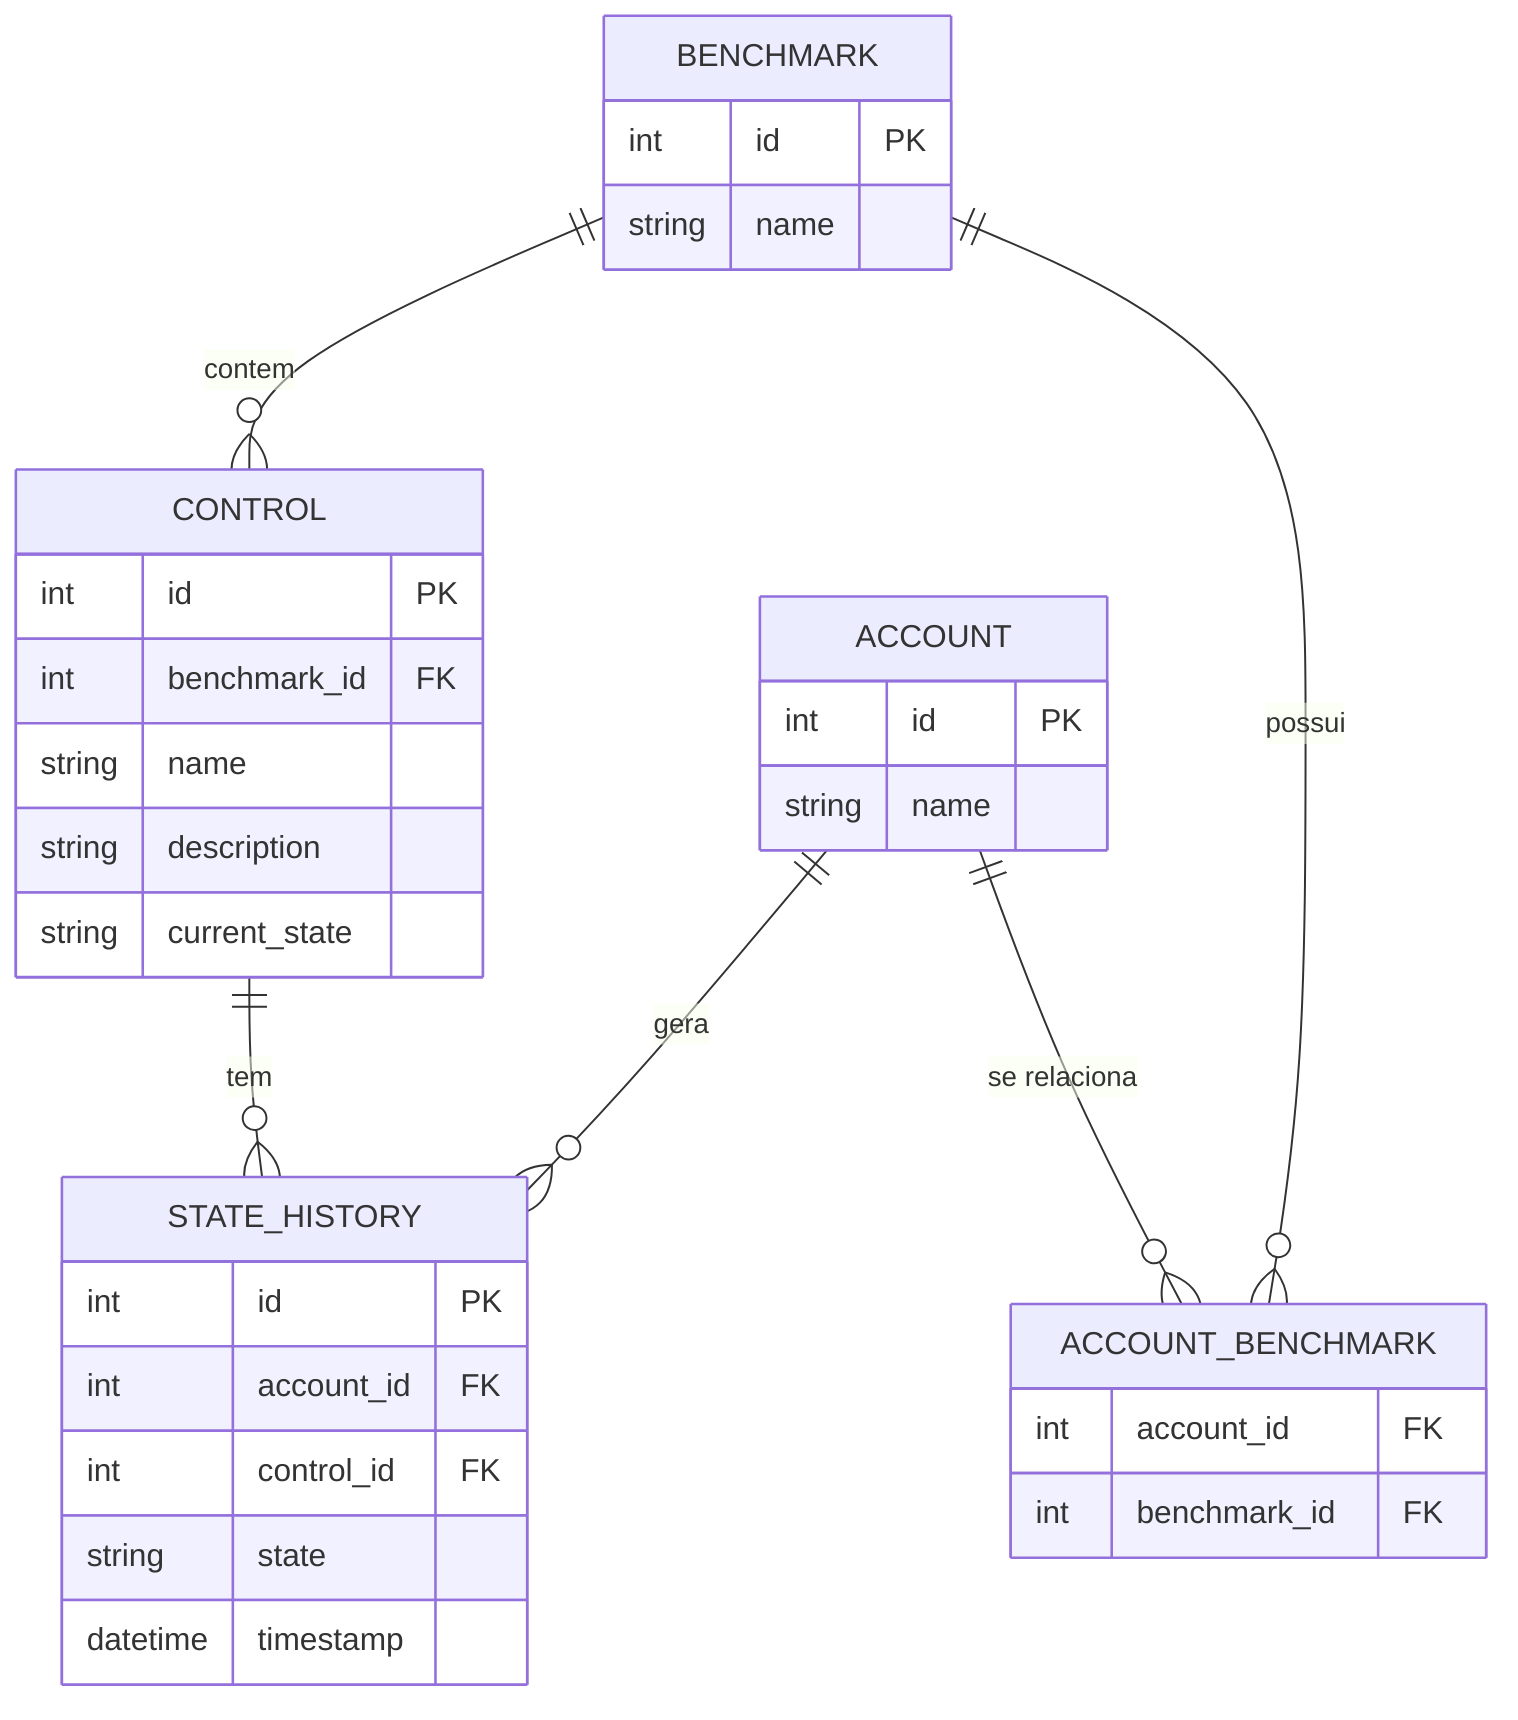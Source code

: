 erDiagram
	direction TB
	BENCHMARK {
		int id PK ""  
		string name  ""  
	}

	CONTROL {
		int id PK ""  
		int benchmark_id FK ""  
		string name  ""  
		string description  ""  
		string current_state  ""  
	}

	ACCOUNT_BENCHMARK {
		int account_id FK ""  
		int benchmark_id FK ""  
	}

	ACCOUNT {
		int id PK ""  
		string name  ""  
	}

	STATE_HISTORY {
		int id PK ""  
		int account_id FK ""  
		int control_id FK ""  
		string state  ""  
		datetime timestamp  ""  
	}

	BENCHMARK||--o{CONTROL:"contem"
	BENCHMARK||--o{ACCOUNT_BENCHMARK:"possui"
	ACCOUNT||--o{ACCOUNT_BENCHMARK:"se relaciona"
	ACCOUNT||--o{STATE_HISTORY:"gera"
	CONTROL||--o{STATE_HISTORY:"tem"